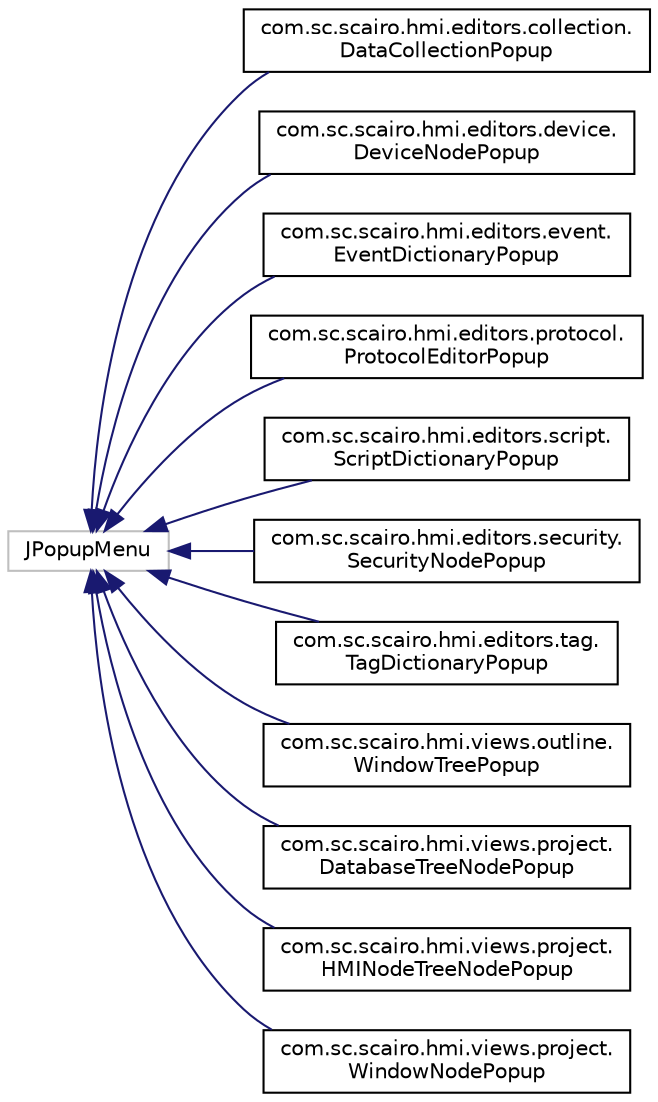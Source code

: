digraph "Graphical Class Hierarchy"
{
 // LATEX_PDF_SIZE
  edge [fontname="Helvetica",fontsize="10",labelfontname="Helvetica",labelfontsize="10"];
  node [fontname="Helvetica",fontsize="10",shape=record];
  rankdir="LR";
  Node316 [label="JPopupMenu",height=0.2,width=0.4,color="grey75", fillcolor="white", style="filled",tooltip=" "];
  Node316 -> Node0 [dir="back",color="midnightblue",fontsize="10",style="solid",fontname="Helvetica"];
  Node0 [label="com.sc.scairo.hmi.editors.collection.\lDataCollectionPopup",height=0.2,width=0.4,color="black", fillcolor="white", style="filled",URL="$classcom_1_1sc_1_1scairo_1_1hmi_1_1editors_1_1collection_1_1_data_collection_popup.html",tooltip=" "];
  Node316 -> Node318 [dir="back",color="midnightblue",fontsize="10",style="solid",fontname="Helvetica"];
  Node318 [label="com.sc.scairo.hmi.editors.device.\lDeviceNodePopup",height=0.2,width=0.4,color="black", fillcolor="white", style="filled",URL="$classcom_1_1sc_1_1scairo_1_1hmi_1_1editors_1_1device_1_1_device_node_popup.html",tooltip=" "];
  Node316 -> Node319 [dir="back",color="midnightblue",fontsize="10",style="solid",fontname="Helvetica"];
  Node319 [label="com.sc.scairo.hmi.editors.event.\lEventDictionaryPopup",height=0.2,width=0.4,color="black", fillcolor="white", style="filled",URL="$classcom_1_1sc_1_1scairo_1_1hmi_1_1editors_1_1event_1_1_event_dictionary_popup.html",tooltip=" "];
  Node316 -> Node320 [dir="back",color="midnightblue",fontsize="10",style="solid",fontname="Helvetica"];
  Node320 [label="com.sc.scairo.hmi.editors.protocol.\lProtocolEditorPopup",height=0.2,width=0.4,color="black", fillcolor="white", style="filled",URL="$classcom_1_1sc_1_1scairo_1_1hmi_1_1editors_1_1protocol_1_1_protocol_editor_popup.html",tooltip=" "];
  Node316 -> Node321 [dir="back",color="midnightblue",fontsize="10",style="solid",fontname="Helvetica"];
  Node321 [label="com.sc.scairo.hmi.editors.script.\lScriptDictionaryPopup",height=0.2,width=0.4,color="black", fillcolor="white", style="filled",URL="$classcom_1_1sc_1_1scairo_1_1hmi_1_1editors_1_1script_1_1_script_dictionary_popup.html",tooltip=" "];
  Node316 -> Node322 [dir="back",color="midnightblue",fontsize="10",style="solid",fontname="Helvetica"];
  Node322 [label="com.sc.scairo.hmi.editors.security.\lSecurityNodePopup",height=0.2,width=0.4,color="black", fillcolor="white", style="filled",URL="$classcom_1_1sc_1_1scairo_1_1hmi_1_1editors_1_1security_1_1_security_node_popup.html",tooltip=" "];
  Node316 -> Node323 [dir="back",color="midnightblue",fontsize="10",style="solid",fontname="Helvetica"];
  Node323 [label="com.sc.scairo.hmi.editors.tag.\lTagDictionaryPopup",height=0.2,width=0.4,color="black", fillcolor="white", style="filled",URL="$classcom_1_1sc_1_1scairo_1_1hmi_1_1editors_1_1tag_1_1_tag_dictionary_popup.html",tooltip=" "];
  Node316 -> Node324 [dir="back",color="midnightblue",fontsize="10",style="solid",fontname="Helvetica"];
  Node324 [label="com.sc.scairo.hmi.views.outline.\lWindowTreePopup",height=0.2,width=0.4,color="black", fillcolor="white", style="filled",URL="$classcom_1_1sc_1_1scairo_1_1hmi_1_1views_1_1outline_1_1_window_tree_popup.html",tooltip=" "];
  Node316 -> Node325 [dir="back",color="midnightblue",fontsize="10",style="solid",fontname="Helvetica"];
  Node325 [label="com.sc.scairo.hmi.views.project.\lDatabaseTreeNodePopup",height=0.2,width=0.4,color="black", fillcolor="white", style="filled",URL="$classcom_1_1sc_1_1scairo_1_1hmi_1_1views_1_1project_1_1_database_tree_node_popup.html",tooltip=" "];
  Node316 -> Node326 [dir="back",color="midnightblue",fontsize="10",style="solid",fontname="Helvetica"];
  Node326 [label="com.sc.scairo.hmi.views.project.\lHMINodeTreeNodePopup",height=0.2,width=0.4,color="black", fillcolor="white", style="filled",URL="$classcom_1_1sc_1_1scairo_1_1hmi_1_1views_1_1project_1_1_h_m_i_node_tree_node_popup.html",tooltip=" "];
  Node316 -> Node327 [dir="back",color="midnightblue",fontsize="10",style="solid",fontname="Helvetica"];
  Node327 [label="com.sc.scairo.hmi.views.project.\lWindowNodePopup",height=0.2,width=0.4,color="black", fillcolor="white", style="filled",URL="$classcom_1_1sc_1_1scairo_1_1hmi_1_1views_1_1project_1_1_window_node_popup.html",tooltip=" "];
}
